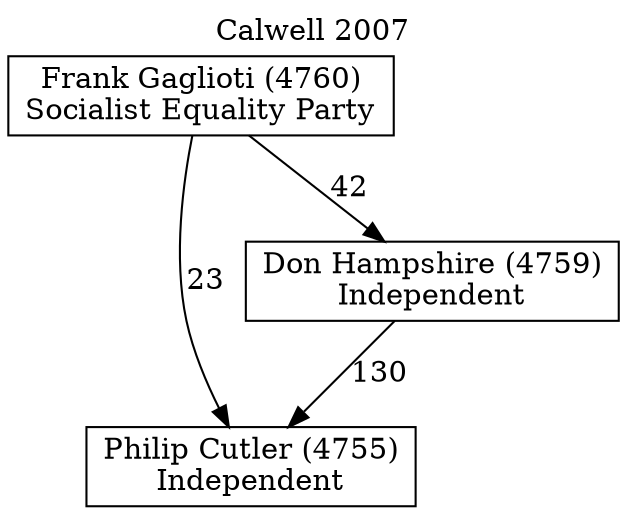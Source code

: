 // House preference flow
digraph "Philip Cutler (4755)_Calwell_2007" {
	graph [label="Calwell 2007" labelloc=t mclimit=10]
	node [shape=box]
	"Philip Cutler (4755)" [label="Philip Cutler (4755)
Independent"]
	"Don Hampshire (4759)" [label="Don Hampshire (4759)
Independent"]
	"Frank Gaglioti (4760)" [label="Frank Gaglioti (4760)
Socialist Equality Party"]
	"Don Hampshire (4759)" -> "Philip Cutler (4755)" [label=130]
	"Frank Gaglioti (4760)" -> "Don Hampshire (4759)" [label=42]
	"Frank Gaglioti (4760)" -> "Philip Cutler (4755)" [label=23]
}
